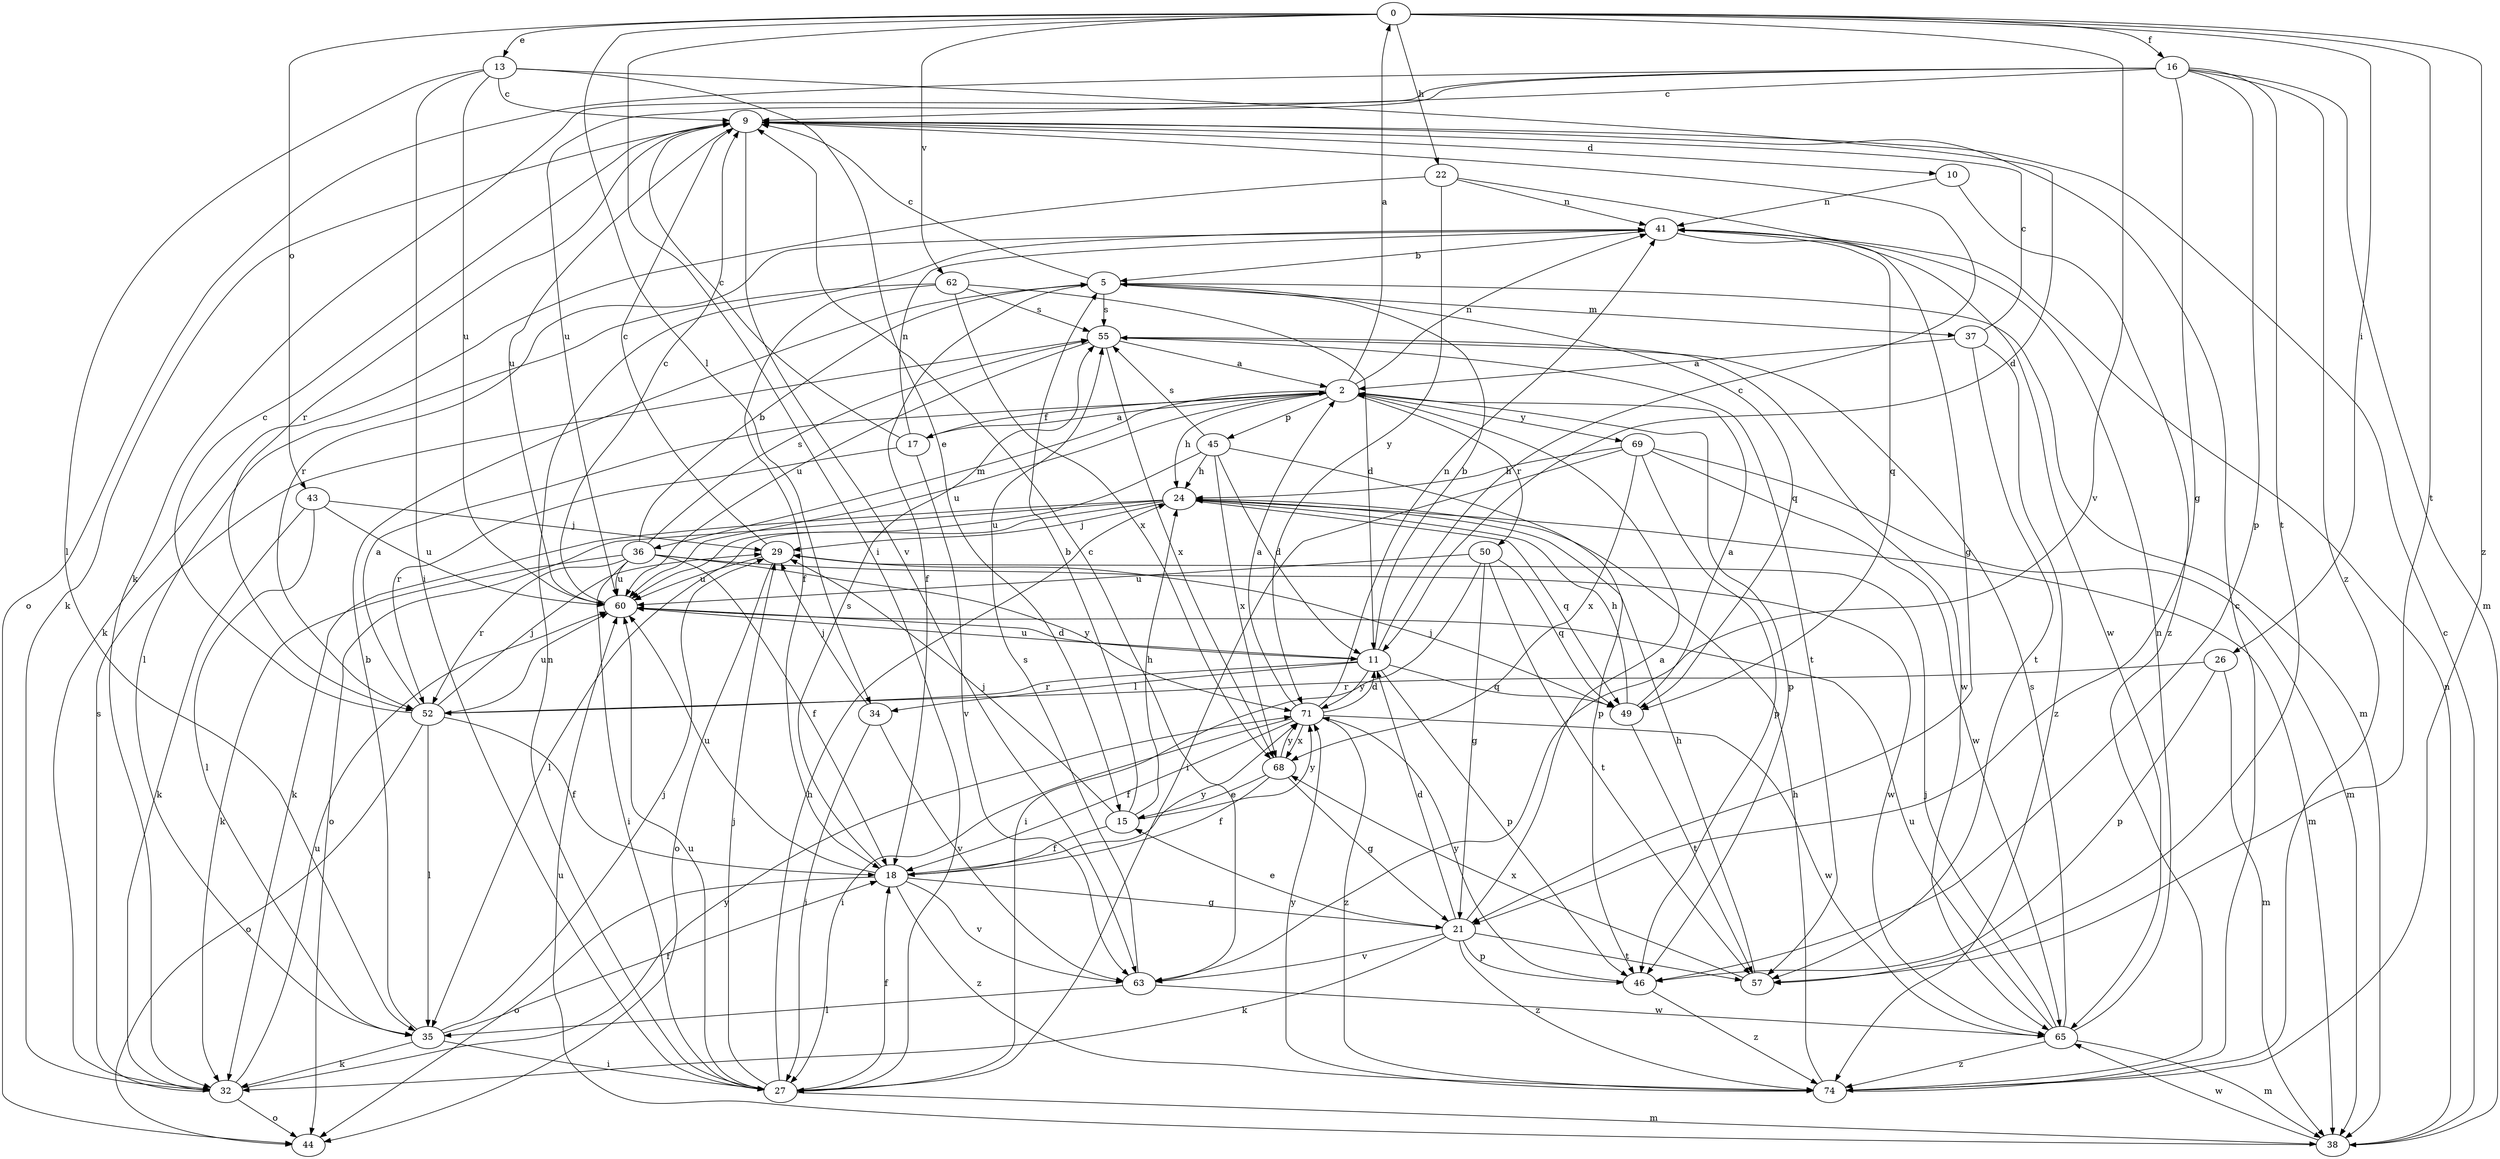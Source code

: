 strict digraph  {
0;
2;
5;
9;
10;
11;
13;
15;
16;
17;
18;
21;
22;
24;
26;
27;
29;
32;
34;
35;
36;
37;
38;
41;
43;
44;
45;
46;
49;
50;
52;
55;
57;
60;
62;
63;
65;
68;
69;
71;
74;
0 -> 13  [label=e];
0 -> 16  [label=f];
0 -> 22  [label=h];
0 -> 26  [label=i];
0 -> 27  [label=i];
0 -> 34  [label=l];
0 -> 43  [label=o];
0 -> 57  [label=t];
0 -> 62  [label=v];
0 -> 63  [label=v];
0 -> 74  [label=z];
2 -> 0  [label=a];
2 -> 17  [label=f];
2 -> 24  [label=h];
2 -> 36  [label=m];
2 -> 41  [label=n];
2 -> 45  [label=p];
2 -> 46  [label=p];
2 -> 50  [label=r];
2 -> 60  [label=u];
2 -> 69  [label=y];
5 -> 9  [label=c];
5 -> 18  [label=f];
5 -> 37  [label=m];
5 -> 38  [label=m];
5 -> 49  [label=q];
5 -> 55  [label=s];
9 -> 10  [label=d];
9 -> 32  [label=k];
9 -> 52  [label=r];
9 -> 60  [label=u];
9 -> 63  [label=v];
10 -> 41  [label=n];
10 -> 74  [label=z];
11 -> 5  [label=b];
11 -> 9  [label=c];
11 -> 34  [label=l];
11 -> 46  [label=p];
11 -> 49  [label=q];
11 -> 52  [label=r];
11 -> 60  [label=u];
11 -> 71  [label=y];
13 -> 9  [label=c];
13 -> 11  [label=d];
13 -> 15  [label=e];
13 -> 27  [label=i];
13 -> 35  [label=l];
13 -> 60  [label=u];
15 -> 5  [label=b];
15 -> 18  [label=f];
15 -> 24  [label=h];
15 -> 29  [label=j];
15 -> 71  [label=y];
16 -> 9  [label=c];
16 -> 21  [label=g];
16 -> 32  [label=k];
16 -> 38  [label=m];
16 -> 44  [label=o];
16 -> 46  [label=p];
16 -> 57  [label=t];
16 -> 60  [label=u];
16 -> 74  [label=z];
17 -> 2  [label=a];
17 -> 9  [label=c];
17 -> 41  [label=n];
17 -> 52  [label=r];
17 -> 63  [label=v];
18 -> 21  [label=g];
18 -> 44  [label=o];
18 -> 55  [label=s];
18 -> 60  [label=u];
18 -> 63  [label=v];
18 -> 71  [label=y];
18 -> 74  [label=z];
21 -> 2  [label=a];
21 -> 11  [label=d];
21 -> 15  [label=e];
21 -> 32  [label=k];
21 -> 46  [label=p];
21 -> 57  [label=t];
21 -> 63  [label=v];
21 -> 74  [label=z];
22 -> 21  [label=g];
22 -> 32  [label=k];
22 -> 41  [label=n];
22 -> 71  [label=y];
24 -> 29  [label=j];
24 -> 32  [label=k];
24 -> 35  [label=l];
24 -> 38  [label=m];
24 -> 44  [label=o];
24 -> 49  [label=q];
26 -> 38  [label=m];
26 -> 46  [label=p];
26 -> 52  [label=r];
27 -> 18  [label=f];
27 -> 24  [label=h];
27 -> 29  [label=j];
27 -> 38  [label=m];
27 -> 41  [label=n];
27 -> 60  [label=u];
29 -> 9  [label=c];
29 -> 44  [label=o];
29 -> 60  [label=u];
32 -> 44  [label=o];
32 -> 55  [label=s];
32 -> 60  [label=u];
32 -> 71  [label=y];
34 -> 27  [label=i];
34 -> 29  [label=j];
34 -> 63  [label=v];
35 -> 5  [label=b];
35 -> 18  [label=f];
35 -> 27  [label=i];
35 -> 29  [label=j];
35 -> 32  [label=k];
36 -> 5  [label=b];
36 -> 18  [label=f];
36 -> 27  [label=i];
36 -> 32  [label=k];
36 -> 52  [label=r];
36 -> 55  [label=s];
36 -> 60  [label=u];
36 -> 65  [label=w];
36 -> 71  [label=y];
37 -> 2  [label=a];
37 -> 9  [label=c];
37 -> 57  [label=t];
37 -> 74  [label=z];
38 -> 9  [label=c];
38 -> 41  [label=n];
38 -> 60  [label=u];
38 -> 65  [label=w];
41 -> 5  [label=b];
41 -> 49  [label=q];
41 -> 52  [label=r];
41 -> 65  [label=w];
43 -> 29  [label=j];
43 -> 32  [label=k];
43 -> 35  [label=l];
43 -> 60  [label=u];
45 -> 11  [label=d];
45 -> 24  [label=h];
45 -> 46  [label=p];
45 -> 55  [label=s];
45 -> 60  [label=u];
45 -> 68  [label=x];
46 -> 71  [label=y];
46 -> 74  [label=z];
49 -> 2  [label=a];
49 -> 24  [label=h];
49 -> 29  [label=j];
49 -> 57  [label=t];
50 -> 21  [label=g];
50 -> 27  [label=i];
50 -> 49  [label=q];
50 -> 57  [label=t];
50 -> 60  [label=u];
52 -> 2  [label=a];
52 -> 9  [label=c];
52 -> 18  [label=f];
52 -> 29  [label=j];
52 -> 35  [label=l];
52 -> 44  [label=o];
52 -> 60  [label=u];
55 -> 2  [label=a];
55 -> 57  [label=t];
55 -> 60  [label=u];
55 -> 65  [label=w];
55 -> 68  [label=x];
57 -> 24  [label=h];
57 -> 68  [label=x];
60 -> 9  [label=c];
60 -> 11  [label=d];
62 -> 11  [label=d];
62 -> 18  [label=f];
62 -> 35  [label=l];
62 -> 55  [label=s];
62 -> 68  [label=x];
63 -> 9  [label=c];
63 -> 35  [label=l];
63 -> 55  [label=s];
63 -> 65  [label=w];
65 -> 29  [label=j];
65 -> 38  [label=m];
65 -> 41  [label=n];
65 -> 55  [label=s];
65 -> 60  [label=u];
65 -> 74  [label=z];
68 -> 15  [label=e];
68 -> 18  [label=f];
68 -> 21  [label=g];
68 -> 71  [label=y];
69 -> 24  [label=h];
69 -> 27  [label=i];
69 -> 38  [label=m];
69 -> 46  [label=p];
69 -> 65  [label=w];
69 -> 68  [label=x];
71 -> 2  [label=a];
71 -> 11  [label=d];
71 -> 18  [label=f];
71 -> 27  [label=i];
71 -> 41  [label=n];
71 -> 65  [label=w];
71 -> 68  [label=x];
71 -> 74  [label=z];
74 -> 9  [label=c];
74 -> 24  [label=h];
74 -> 71  [label=y];
}
